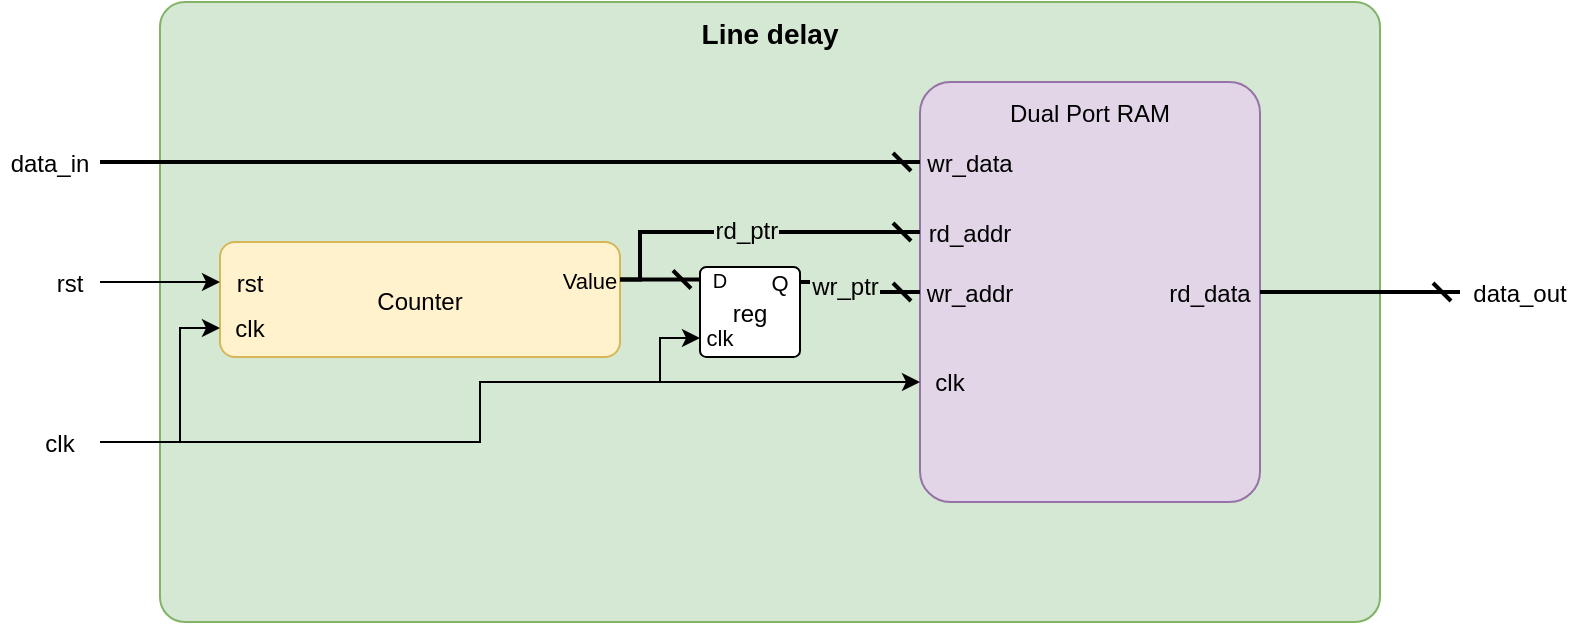 <mxfile version="15.2.7" type="device"><diagram id="jDRVT5RMYpJhY21FFaUj" name="1 oldal"><mxGraphModel dx="1024" dy="584" grid="1" gridSize="10" guides="1" tooltips="1" connect="1" arrows="1" fold="1" page="1" pageScale="1" pageWidth="1169" pageHeight="827" math="0" shadow="0"><root><mxCell id="0"/><mxCell id="1" parent="0"/><mxCell id="c5ctJaw19sWhWHLpDc2S-1" value="" style="rounded=1;arcSize=4;fillColor=#d5e8d4;strokeColor=#82b366;" parent="1" vertex="1"><mxGeometry x="150" y="80" width="610" height="310" as="geometry"/></mxCell><mxCell id="c5ctJaw19sWhWHLpDc2S-2" value="" style="rounded=1;arcSize=9;fillColor=#e1d5e7;strokeColor=#9673a6;" parent="1" vertex="1"><mxGeometry x="530" y="120" width="170" height="210" as="geometry"/></mxCell><mxCell id="c5ctJaw19sWhWHLpDc2S-3" value="rd_addr" style="text;strokeColor=none;fillColor=none;align=center;verticalAlign=middle;rounded=0;" parent="1" vertex="1"><mxGeometry x="530" y="185" width="50" height="20" as="geometry"/></mxCell><mxCell id="c5ctJaw19sWhWHLpDc2S-4" value="wr_addr" style="text;strokeColor=none;fillColor=none;align=center;verticalAlign=middle;rounded=0;" parent="1" vertex="1"><mxGeometry x="530" y="215" width="50" height="20" as="geometry"/></mxCell><mxCell id="c5ctJaw19sWhWHLpDc2S-5" value="wr_data" style="text;strokeColor=none;fillColor=none;align=center;verticalAlign=middle;rounded=0;" parent="1" vertex="1"><mxGeometry x="530" y="150" width="50" height="20" as="geometry"/></mxCell><mxCell id="c5ctJaw19sWhWHLpDc2S-30" value="" style="edgeStyle=orthogonalEdgeStyle;rounded=0;orthogonalLoop=1;jettySize=auto;exitX=1;exitY=0.5;exitDx=0;exitDy=0;entryX=0;entryY=0.5;entryDx=0;entryDy=0;fontSize=12;strokeWidth=2;endArrow=dash;endFill=0;" parent="1" source="c5ctJaw19sWhWHLpDc2S-6" target="c5ctJaw19sWhWHLpDc2S-29" edge="1"><mxGeometry relative="1" as="geometry"/></mxCell><mxCell id="c5ctJaw19sWhWHLpDc2S-6" value="rd_data" style="text;strokeColor=none;fillColor=none;align=center;verticalAlign=middle;rounded=0;" parent="1" vertex="1"><mxGeometry x="650" y="215" width="50" height="20" as="geometry"/></mxCell><mxCell id="c5ctJaw19sWhWHLpDc2S-7" value="Dual Port RAM" style="text;strokeColor=none;fillColor=none;align=center;verticalAlign=middle;rounded=0;" parent="1" vertex="1"><mxGeometry x="577.5" y="120" width="75" height="30" as="geometry"/></mxCell><mxCell id="c5ctJaw19sWhWHLpDc2S-9" value="Counter" style="rounded=1;arcSize=13;fillColor=#fff2cc;strokeColor=#d6b656;" parent="1" vertex="1"><mxGeometry x="180" y="200" width="200" height="57.5" as="geometry"/></mxCell><mxCell id="c5ctJaw19sWhWHLpDc2S-10" value="clk" style="text;strokeColor=none;fillColor=none;align=center;verticalAlign=middle;rounded=0;" parent="1" vertex="1"><mxGeometry x="180" y="235" width="30" height="15" as="geometry"/></mxCell><mxCell id="c5ctJaw19sWhWHLpDc2S-11" value="clk" style="text;strokeColor=none;fillColor=none;align=center;verticalAlign=middle;rounded=0;" parent="1" vertex="1"><mxGeometry x="530" y="262" width="30" height="15" as="geometry"/></mxCell><mxCell id="c5ctJaw19sWhWHLpDc2S-12" value="rst" style="text;strokeColor=none;fillColor=none;align=center;verticalAlign=middle;rounded=0;" parent="1" vertex="1"><mxGeometry x="180" y="212.5" width="30" height="15" as="geometry"/></mxCell><mxCell id="c5ctJaw19sWhWHLpDc2S-13" value="reg" style="rounded=1;arcSize=7;" parent="1" vertex="1"><mxGeometry x="420" y="212.5" width="50" height="45" as="geometry"/></mxCell><mxCell id="c5ctJaw19sWhWHLpDc2S-14" value="D" style="text;strokeColor=none;fillColor=none;align=center;verticalAlign=middle;rounded=0;fontSize=10;" parent="1" vertex="1"><mxGeometry x="420" y="213.75" width="20" height="10" as="geometry"/></mxCell><mxCell id="c5ctJaw19sWhWHLpDc2S-15" value="clk" style="text;strokeColor=none;fillColor=none;align=center;verticalAlign=middle;rounded=0;fontSize=11;" parent="1" vertex="1"><mxGeometry x="420" y="242.5" width="20" height="10" as="geometry"/></mxCell><mxCell id="c5ctJaw19sWhWHLpDc2S-19" value="" style="edgeStyle=orthogonalEdgeStyle;rounded=0;orthogonalLoop=1;jettySize=auto;exitX=1;exitY=0.5;exitDx=0;exitDy=0;entryX=0;entryY=0.5;entryDx=0;entryDy=0;fontSize=11;strokeWidth=2;endArrow=dash;endFill=0;" parent="1" source="c5ctJaw19sWhWHLpDc2S-16" target="c5ctJaw19sWhWHLpDc2S-4" edge="1"><mxGeometry relative="1" as="geometry"/></mxCell><mxCell id="c5ctJaw19sWhWHLpDc2S-33" value="wr_ptr" style="edgeLabel;align=center;verticalAlign=middle;resizable=0;points=[];fontSize=12;labelBackgroundColor=#D5E8D4;" parent="c5ctJaw19sWhWHLpDc2S-19" vertex="1" connectable="0"><mxGeometry x="-0.312" y="-1" relative="1" as="geometry"><mxPoint as="offset"/></mxGeometry></mxCell><mxCell id="c5ctJaw19sWhWHLpDc2S-16" value="Q" style="text;strokeColor=none;fillColor=none;align=center;verticalAlign=middle;rounded=0;fontSize=11;" parent="1" vertex="1"><mxGeometry x="450" y="210" width="20" height="20" as="geometry"/></mxCell><mxCell id="c5ctJaw19sWhWHLpDc2S-18" value="" style="edgeStyle=orthogonalEdgeStyle;rounded=0;orthogonalLoop=1;jettySize=auto;exitX=1;exitY=0.5;exitDx=0;exitDy=0;entryX=0;entryY=0.5;entryDx=0;entryDy=0;fontSize=11;strokeWidth=2;endArrow=dash;endFill=0;" parent="1" source="c5ctJaw19sWhWHLpDc2S-17" target="c5ctJaw19sWhWHLpDc2S-14" edge="1"><mxGeometry relative="1" as="geometry"/></mxCell><mxCell id="c5ctJaw19sWhWHLpDc2S-20" value="" style="edgeStyle=orthogonalEdgeStyle;rounded=0;orthogonalLoop=1;jettySize=auto;exitX=1;exitY=0.5;exitDx=0;exitDy=0;entryX=0;entryY=0.5;entryDx=0;entryDy=0;fontSize=11;strokeWidth=2;endArrow=dash;endFill=0;" parent="1" source="c5ctJaw19sWhWHLpDc2S-17" target="c5ctJaw19sWhWHLpDc2S-3" edge="1"><mxGeometry relative="1" as="geometry"><Array as="points"><mxPoint x="390" y="219"/><mxPoint x="390" y="195"/></Array></mxGeometry></mxCell><mxCell id="c5ctJaw19sWhWHLpDc2S-32" value="rd_ptr" style="edgeLabel;align=center;verticalAlign=middle;resizable=0;points=[];fontSize=12;labelBackgroundColor=#D5E8D4;" parent="c5ctJaw19sWhWHLpDc2S-20" vertex="1" connectable="0"><mxGeometry x="0.004" y="2" relative="1" as="geometry"><mxPoint as="offset"/></mxGeometry></mxCell><mxCell id="c5ctJaw19sWhWHLpDc2S-17" value="Value" style="text;strokeColor=none;fillColor=none;align=center;verticalAlign=middle;rounded=0;fontSize=11;" parent="1" vertex="1"><mxGeometry x="350" y="210" width="30" height="17.5" as="geometry"/></mxCell><mxCell id="c5ctJaw19sWhWHLpDc2S-25" value="" style="edgeStyle=orthogonalEdgeStyle;rounded=0;orthogonalLoop=1;jettySize=auto;exitX=1;exitY=0.5;exitDx=0;exitDy=0;entryX=0;entryY=0.5;entryDx=0;entryDy=0;fontSize=12;strokeWidth=1;" parent="1" source="c5ctJaw19sWhWHLpDc2S-21" target="c5ctJaw19sWhWHLpDc2S-12" edge="1"><mxGeometry relative="1" as="geometry"><Array as="points"><mxPoint x="120" y="220"/></Array></mxGeometry></mxCell><mxCell id="c5ctJaw19sWhWHLpDc2S-21" value="rst" style="text;strokeColor=none;fillColor=none;align=center;verticalAlign=middle;rounded=0;fontSize=12;" parent="1" vertex="1"><mxGeometry x="90" y="210" width="30" height="20" as="geometry"/></mxCell><mxCell id="c5ctJaw19sWhWHLpDc2S-23" value="" style="edgeStyle=orthogonalEdgeStyle;rounded=0;orthogonalLoop=1;jettySize=auto;exitX=1;exitY=0.5;exitDx=0;exitDy=0;entryX=0;entryY=0.5;entryDx=0;entryDy=0;fontSize=12;strokeWidth=1;" parent="1" source="c5ctJaw19sWhWHLpDc2S-22" target="c5ctJaw19sWhWHLpDc2S-11" edge="1"><mxGeometry relative="1" as="geometry"><Array as="points"><mxPoint x="310" y="300"/><mxPoint x="310" y="270"/><mxPoint x="530" y="270"/></Array></mxGeometry></mxCell><mxCell id="c5ctJaw19sWhWHLpDc2S-24" value="" style="edgeStyle=orthogonalEdgeStyle;rounded=0;orthogonalLoop=1;jettySize=auto;exitX=1;exitY=0.5;exitDx=0;exitDy=0;entryX=0;entryY=0.5;entryDx=0;entryDy=0;fontSize=12;strokeWidth=1;" parent="1" source="c5ctJaw19sWhWHLpDc2S-22" target="c5ctJaw19sWhWHLpDc2S-10" edge="1"><mxGeometry relative="1" as="geometry"><Array as="points"><mxPoint x="160" y="300"/><mxPoint x="160" y="243"/><mxPoint x="180" y="243"/></Array></mxGeometry></mxCell><mxCell id="c5ctJaw19sWhWHLpDc2S-26" value="" style="edgeStyle=orthogonalEdgeStyle;rounded=0;orthogonalLoop=1;jettySize=auto;exitX=1;exitY=0.5;exitDx=0;exitDy=0;entryX=0;entryY=0.5;entryDx=0;entryDy=0;fontSize=12;strokeWidth=1;" parent="1" source="c5ctJaw19sWhWHLpDc2S-22" target="c5ctJaw19sWhWHLpDc2S-15" edge="1"><mxGeometry relative="1" as="geometry"><Array as="points"><mxPoint x="310" y="300"/><mxPoint x="310" y="270"/><mxPoint x="400" y="270"/><mxPoint x="400" y="248"/><mxPoint x="420" y="248"/></Array></mxGeometry></mxCell><mxCell id="c5ctJaw19sWhWHLpDc2S-22" value="clk" style="text;strokeColor=none;fillColor=none;align=center;verticalAlign=middle;rounded=0;fontSize=12;" parent="1" vertex="1"><mxGeometry x="80" y="290" width="40" height="20" as="geometry"/></mxCell><mxCell id="c5ctJaw19sWhWHLpDc2S-28" value="" style="edgeStyle=orthogonalEdgeStyle;rounded=0;orthogonalLoop=1;jettySize=auto;exitX=1;exitY=0.5;exitDx=0;exitDy=0;entryX=0;entryY=0.5;entryDx=0;entryDy=0;fontSize=12;strokeWidth=2;endArrow=dash;endFill=0;" parent="1" source="c5ctJaw19sWhWHLpDc2S-27" target="c5ctJaw19sWhWHLpDc2S-5" edge="1"><mxGeometry relative="1" as="geometry"/></mxCell><mxCell id="c5ctJaw19sWhWHLpDc2S-27" value="data_in" style="text;strokeColor=none;fillColor=none;align=center;verticalAlign=middle;rounded=0;fontSize=12;" parent="1" vertex="1"><mxGeometry x="70" y="150" width="50" height="20" as="geometry"/></mxCell><mxCell id="c5ctJaw19sWhWHLpDc2S-29" value="data_out" style="text;strokeColor=none;fillColor=none;align=center;verticalAlign=middle;rounded=0;fontSize=12;" parent="1" vertex="1"><mxGeometry x="800" y="215" width="60" height="20" as="geometry"/></mxCell><mxCell id="c5ctJaw19sWhWHLpDc2S-31" value="Line delay" style="text;strokeColor=none;fillColor=none;align=center;verticalAlign=middle;rounded=0;fontSize=14;fontStyle=1" parent="1" vertex="1"><mxGeometry x="410" y="80" width="90" height="30" as="geometry"/></mxCell></root></mxGraphModel></diagram></mxfile>
